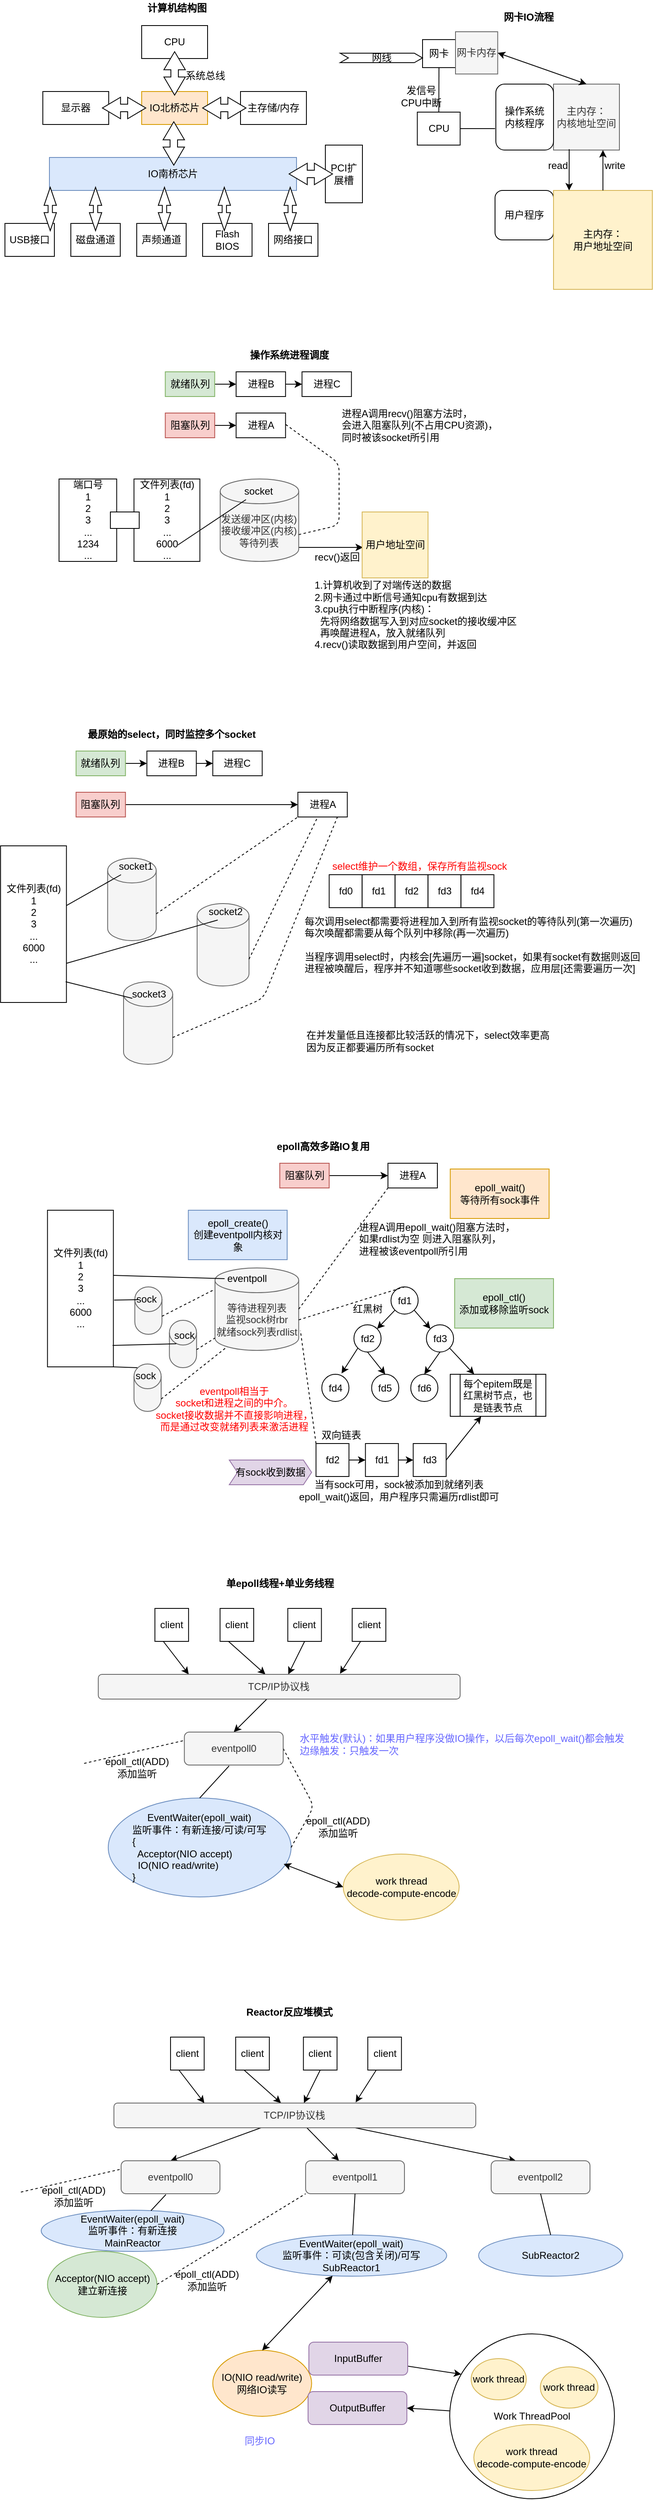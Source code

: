 <mxfile version="13.10.0" type="github">
  <diagram id="yQU9XVNkyh9_PEf1FD41" name="Page-1">
    <mxGraphModel dx="1422" dy="794" grid="1" gridSize="10" guides="1" tooltips="1" connect="1" arrows="1" fold="1" page="1" pageScale="1" pageWidth="827" pageHeight="1169" math="0" shadow="0">
      <root>
        <mxCell id="0" />
        <mxCell id="1" parent="0" />
        <mxCell id="0O0ggUQHUPl4NejqoUbk-1" value="IO北桥芯片" style="rounded=0;whiteSpace=wrap;html=1;fillColor=#ffe6cc;strokeColor=#d79b00;" parent="1" vertex="1">
          <mxGeometry x="191" y="120" width="80" height="40" as="geometry" />
        </mxCell>
        <mxCell id="0O0ggUQHUPl4NejqoUbk-2" value="CPU" style="rounded=0;whiteSpace=wrap;html=1;" parent="1" vertex="1">
          <mxGeometry x="191" y="40" width="80" height="40" as="geometry" />
        </mxCell>
        <mxCell id="0O0ggUQHUPl4NejqoUbk-3" value="显示器" style="rounded=0;whiteSpace=wrap;html=1;" parent="1" vertex="1">
          <mxGeometry x="71" y="120" width="80" height="40" as="geometry" />
        </mxCell>
        <mxCell id="0O0ggUQHUPl4NejqoUbk-4" value="主存储/内存" style="rounded=0;whiteSpace=wrap;html=1;" parent="1" vertex="1">
          <mxGeometry x="311" y="120" width="80" height="40" as="geometry" />
        </mxCell>
        <mxCell id="0O0ggUQHUPl4NejqoUbk-5" value="IO南桥芯片" style="rounded=0;whiteSpace=wrap;html=1;fillColor=#dae8fc;strokeColor=#6c8ebf;" parent="1" vertex="1">
          <mxGeometry x="79" y="200" width="300" height="40" as="geometry" />
        </mxCell>
        <mxCell id="0O0ggUQHUPl4NejqoUbk-6" value="USB接口" style="rounded=0;whiteSpace=wrap;html=1;" parent="1" vertex="1">
          <mxGeometry x="25" y="280" width="60" height="40" as="geometry" />
        </mxCell>
        <mxCell id="0O0ggUQHUPl4NejqoUbk-7" value="磁盘通道" style="rounded=0;whiteSpace=wrap;html=1;" parent="1" vertex="1">
          <mxGeometry x="105" y="280" width="60" height="40" as="geometry" />
        </mxCell>
        <mxCell id="0O0ggUQHUPl4NejqoUbk-8" value="声频通道" style="rounded=0;whiteSpace=wrap;html=1;" parent="1" vertex="1">
          <mxGeometry x="185" y="280" width="60" height="40" as="geometry" />
        </mxCell>
        <mxCell id="0O0ggUQHUPl4NejqoUbk-9" value="Flash BIOS" style="rounded=0;whiteSpace=wrap;html=1;" parent="1" vertex="1">
          <mxGeometry x="265" y="280" width="60" height="40" as="geometry" />
        </mxCell>
        <mxCell id="0O0ggUQHUPl4NejqoUbk-10" value="网络接口" style="rounded=0;whiteSpace=wrap;html=1;" parent="1" vertex="1">
          <mxGeometry x="345" y="280" width="60" height="40" as="geometry" />
        </mxCell>
        <mxCell id="0O0ggUQHUPl4NejqoUbk-11" value="PCI扩展槽" style="rounded=0;whiteSpace=wrap;html=1;" parent="1" vertex="1">
          <mxGeometry x="414" y="185" width="45" height="70" as="geometry" />
        </mxCell>
        <mxCell id="0O0ggUQHUPl4NejqoUbk-16" value="" style="html=1;shadow=0;dashed=0;align=center;verticalAlign=middle;shape=mxgraph.arrows2.twoWayArrow;dy=0.65;dx=22;rotation=90;" parent="1" vertex="1">
          <mxGeometry x="204.67" y="85" width="52.66" height="26.02" as="geometry" />
        </mxCell>
        <mxCell id="0O0ggUQHUPl4NejqoUbk-17" value="系统总线" style="text;html=1;strokeColor=none;fillColor=none;align=center;verticalAlign=middle;whiteSpace=wrap;rounded=0;" parent="1" vertex="1">
          <mxGeometry x="241" y="91.02" width="55" height="20" as="geometry" />
        </mxCell>
        <mxCell id="0O0ggUQHUPl4NejqoUbk-19" value="" style="html=1;shadow=0;dashed=0;align=center;verticalAlign=middle;shape=mxgraph.arrows2.twoWayArrow;dy=0.65;dx=22;rotation=90;" parent="1" vertex="1">
          <mxGeometry x="53.67" y="255" width="52.66" height="15" as="geometry" />
        </mxCell>
        <mxCell id="0O0ggUQHUPl4NejqoUbk-20" value="" style="html=1;shadow=0;dashed=0;align=center;verticalAlign=middle;shape=mxgraph.arrows2.twoWayArrow;dy=0.65;dx=22;rotation=90;" parent="1" vertex="1">
          <mxGeometry x="108.67" y="255" width="52.66" height="15" as="geometry" />
        </mxCell>
        <mxCell id="0O0ggUQHUPl4NejqoUbk-21" value="" style="html=1;shadow=0;dashed=0;align=center;verticalAlign=middle;shape=mxgraph.arrows2.twoWayArrow;dy=0.65;dx=22;rotation=90;" parent="1" vertex="1">
          <mxGeometry x="192.34" y="255" width="52.66" height="15" as="geometry" />
        </mxCell>
        <mxCell id="0O0ggUQHUPl4NejqoUbk-22" value="" style="html=1;shadow=0;dashed=0;align=center;verticalAlign=middle;shape=mxgraph.arrows2.twoWayArrow;dy=0.65;dx=22;rotation=90;" parent="1" vertex="1">
          <mxGeometry x="265" y="255" width="52.66" height="15" as="geometry" />
        </mxCell>
        <mxCell id="0O0ggUQHUPl4NejqoUbk-23" value="" style="html=1;shadow=0;dashed=0;align=center;verticalAlign=middle;shape=mxgraph.arrows2.twoWayArrow;dy=0.65;dx=22;rotation=90;" parent="1" vertex="1">
          <mxGeometry x="345" y="255" width="52.66" height="15" as="geometry" />
        </mxCell>
        <mxCell id="0O0ggUQHUPl4NejqoUbk-24" value="" style="html=1;shadow=0;dashed=0;align=center;verticalAlign=middle;shape=mxgraph.arrows2.twoWayArrow;dy=0.65;dx=22;rotation=90;" parent="1" vertex="1">
          <mxGeometry x="203.67" y="170" width="52.66" height="26.02" as="geometry" />
        </mxCell>
        <mxCell id="0O0ggUQHUPl4NejqoUbk-25" value="" style="html=1;shadow=0;dashed=0;align=center;verticalAlign=middle;shape=mxgraph.arrows2.twoWayArrow;dy=0.65;dx=22;rotation=0;" parent="1" vertex="1">
          <mxGeometry x="143.34" y="126.98" width="52.66" height="26.02" as="geometry" />
        </mxCell>
        <mxCell id="0O0ggUQHUPl4NejqoUbk-26" value="" style="html=1;shadow=0;dashed=0;align=center;verticalAlign=middle;shape=mxgraph.arrows2.twoWayArrow;dy=0.65;dx=22;rotation=0;" parent="1" vertex="1">
          <mxGeometry x="265" y="126.98" width="52.66" height="26.02" as="geometry" />
        </mxCell>
        <mxCell id="0O0ggUQHUPl4NejqoUbk-27" value="" style="html=1;shadow=0;dashed=0;align=center;verticalAlign=middle;shape=mxgraph.arrows2.twoWayArrow;dy=0.65;dx=22;rotation=0;" parent="1" vertex="1">
          <mxGeometry x="370" y="206.99" width="52.66" height="26.02" as="geometry" />
        </mxCell>
        <mxCell id="0O0ggUQHUPl4NejqoUbk-28" value="计算机结构图" style="text;html=1;strokeColor=none;fillColor=none;align=center;verticalAlign=middle;whiteSpace=wrap;rounded=0;fontStyle=1" parent="1" vertex="1">
          <mxGeometry x="177.33" y="9" width="113.67" height="20" as="geometry" />
        </mxCell>
        <mxCell id="0O0ggUQHUPl4NejqoUbk-29" value="网卡IO流程" style="text;html=1;strokeColor=none;fillColor=none;align=center;verticalAlign=middle;whiteSpace=wrap;rounded=0;fontStyle=1" parent="1" vertex="1">
          <mxGeometry x="606" y="20" width="110" height="20" as="geometry" />
        </mxCell>
        <mxCell id="0O0ggUQHUPl4NejqoUbk-31" value="网卡" style="rounded=0;whiteSpace=wrap;html=1;" parent="1" vertex="1">
          <mxGeometry x="532" y="57.04" width="40" height="33.98" as="geometry" />
        </mxCell>
        <mxCell id="0O0ggUQHUPl4NejqoUbk-32" value="网线" style="html=1;shadow=0;dashed=0;align=center;verticalAlign=middle;shape=mxgraph.arrows2.arrow;dy=0;dx=10;notch=10;" parent="1" vertex="1">
          <mxGeometry x="432" y="73.52" width="100" height="11.48" as="geometry" />
        </mxCell>
        <mxCell id="0O0ggUQHUPl4NejqoUbk-34" value="主内存：&lt;br&gt;内核地址空间" style="whiteSpace=wrap;html=1;aspect=fixed;fillColor=#f5f5f5;strokeColor=#666666;fontColor=#333333;" parent="1" vertex="1">
          <mxGeometry x="691" y="111.02" width="80" height="80" as="geometry" />
        </mxCell>
        <mxCell id="0O0ggUQHUPl4NejqoUbk-37" value="操作系统&lt;br&gt;内核程序" style="rounded=1;whiteSpace=wrap;html=1;" parent="1" vertex="1">
          <mxGeometry x="621" y="111.02" width="70" height="80" as="geometry" />
        </mxCell>
        <mxCell id="YSoHbs1g0Of7jDAoTYoA-2" value="用户程序" style="rounded=1;whiteSpace=wrap;html=1;" parent="1" vertex="1">
          <mxGeometry x="620" y="240" width="71" height="60" as="geometry" />
        </mxCell>
        <mxCell id="YSoHbs1g0Of7jDAoTYoA-3" value="主内存：&lt;br&gt;用户地址空间" style="whiteSpace=wrap;html=1;aspect=fixed;fillColor=#fff2cc;strokeColor=#d6b656;" parent="1" vertex="1">
          <mxGeometry x="691" y="240" width="120" height="120" as="geometry" />
        </mxCell>
        <mxCell id="YSoHbs1g0Of7jDAoTYoA-6" value="" style="endArrow=classic;html=1;entryX=0.158;entryY=0;entryDx=0;entryDy=0;entryPerimeter=0;" parent="1" target="YSoHbs1g0Of7jDAoTYoA-3" edge="1">
          <mxGeometry width="50" height="50" relative="1" as="geometry">
            <mxPoint x="710" y="190" as="sourcePoint" />
            <mxPoint x="440" y="370" as="targetPoint" />
          </mxGeometry>
        </mxCell>
        <mxCell id="YSoHbs1g0Of7jDAoTYoA-7" value="read" style="text;html=1;align=center;verticalAlign=middle;resizable=0;points=[];autosize=1;" parent="1" vertex="1">
          <mxGeometry x="676" y="200" width="40" height="20" as="geometry" />
        </mxCell>
        <mxCell id="YSoHbs1g0Of7jDAoTYoA-8" value="" style="endArrow=classic;html=1;entryX=0.75;entryY=1;entryDx=0;entryDy=0;" parent="1" source="YSoHbs1g0Of7jDAoTYoA-3" target="0O0ggUQHUPl4NejqoUbk-34" edge="1">
          <mxGeometry width="50" height="50" relative="1" as="geometry">
            <mxPoint x="390" y="420" as="sourcePoint" />
            <mxPoint x="440" y="370" as="targetPoint" />
          </mxGeometry>
        </mxCell>
        <mxCell id="YSoHbs1g0Of7jDAoTYoA-9" value="write" style="text;html=1;align=center;verticalAlign=middle;resizable=0;points=[];autosize=1;" parent="1" vertex="1">
          <mxGeometry x="745" y="200" width="40" height="20" as="geometry" />
        </mxCell>
        <mxCell id="YSoHbs1g0Of7jDAoTYoA-10" value="CPU" style="rounded=0;whiteSpace=wrap;html=1;" parent="1" vertex="1">
          <mxGeometry x="525.66" y="145" width="52" height="40" as="geometry" />
        </mxCell>
        <mxCell id="YSoHbs1g0Of7jDAoTYoA-11" value="" style="endArrow=none;html=1;" parent="1" source="YSoHbs1g0Of7jDAoTYoA-10" target="0O0ggUQHUPl4NejqoUbk-31" edge="1">
          <mxGeometry width="50" height="50" relative="1" as="geometry">
            <mxPoint x="530" y="196.02" as="sourcePoint" />
            <mxPoint x="585" y="146" as="targetPoint" />
          </mxGeometry>
        </mxCell>
        <mxCell id="YSoHbs1g0Of7jDAoTYoA-14" value="发信号&lt;br&gt;CPU中断" style="text;html=1;align=center;verticalAlign=middle;resizable=0;points=[];autosize=1;" parent="1" vertex="1">
          <mxGeometry x="500" y="111.02" width="60" height="30" as="geometry" />
        </mxCell>
        <mxCell id="YSoHbs1g0Of7jDAoTYoA-16" value="" style="endArrow=none;html=1;exitX=1;exitY=0.5;exitDx=0;exitDy=0;" parent="1" source="YSoHbs1g0Of7jDAoTYoA-10" edge="1">
          <mxGeometry width="50" height="50" relative="1" as="geometry">
            <mxPoint x="613" y="201" as="sourcePoint" />
            <mxPoint x="620" y="165" as="targetPoint" />
          </mxGeometry>
        </mxCell>
        <mxCell id="YSoHbs1g0Of7jDAoTYoA-17" value="操作系统进程调度" style="text;html=1;align=center;verticalAlign=middle;resizable=0;points=[];autosize=1;fontStyle=1" parent="1" vertex="1">
          <mxGeometry x="314.67" y="430" width="110" height="20" as="geometry" />
        </mxCell>
        <mxCell id="YSoHbs1g0Of7jDAoTYoA-25" value="" style="edgeStyle=orthogonalEdgeStyle;rounded=0;orthogonalLoop=1;jettySize=auto;html=1;entryX=0;entryY=0.5;entryDx=0;entryDy=0;" parent="1" source="YSoHbs1g0Of7jDAoTYoA-18" edge="1">
          <mxGeometry relative="1" as="geometry">
            <mxPoint x="305.67" y="475" as="targetPoint" />
          </mxGeometry>
        </mxCell>
        <mxCell id="YSoHbs1g0Of7jDAoTYoA-18" value="就绪队列" style="whiteSpace=wrap;html=1;fillColor=#d5e8d4;strokeColor=#82b366;" parent="1" vertex="1">
          <mxGeometry x="219.67" y="460" width="60" height="30" as="geometry" />
        </mxCell>
        <mxCell id="YSoHbs1g0Of7jDAoTYoA-30" value="" style="edgeStyle=orthogonalEdgeStyle;rounded=0;orthogonalLoop=1;jettySize=auto;html=1;" parent="1" source="YSoHbs1g0Of7jDAoTYoA-21" target="YSoHbs1g0Of7jDAoTYoA-22" edge="1">
          <mxGeometry relative="1" as="geometry" />
        </mxCell>
        <mxCell id="YSoHbs1g0Of7jDAoTYoA-21" value="进程B" style="whiteSpace=wrap;html=1;" parent="1" vertex="1">
          <mxGeometry x="305.67" y="460" width="60" height="30" as="geometry" />
        </mxCell>
        <mxCell id="YSoHbs1g0Of7jDAoTYoA-22" value="进程C" style="whiteSpace=wrap;html=1;" parent="1" vertex="1">
          <mxGeometry x="385.67" y="460" width="60" height="30" as="geometry" />
        </mxCell>
        <mxCell id="YSoHbs1g0Of7jDAoTYoA-31" value="" style="edgeStyle=orthogonalEdgeStyle;rounded=0;orthogonalLoop=1;jettySize=auto;html=1;entryX=0;entryY=0.5;entryDx=0;entryDy=0;" parent="1" source="YSoHbs1g0Of7jDAoTYoA-32" target="YSoHbs1g0Of7jDAoTYoA-33" edge="1">
          <mxGeometry relative="1" as="geometry" />
        </mxCell>
        <mxCell id="YSoHbs1g0Of7jDAoTYoA-32" value="阻塞队列" style="whiteSpace=wrap;html=1;fillColor=#f8cecc;strokeColor=#b85450;" parent="1" vertex="1">
          <mxGeometry x="219.67" y="510" width="60" height="30" as="geometry" />
        </mxCell>
        <mxCell id="YSoHbs1g0Of7jDAoTYoA-33" value="进程A" style="whiteSpace=wrap;html=1;" parent="1" vertex="1">
          <mxGeometry x="305.67" y="510" width="60" height="30" as="geometry" />
        </mxCell>
        <mxCell id="YSoHbs1g0Of7jDAoTYoA-34" value="文件列表(fd)&lt;br&gt;1&lt;br&gt;2&lt;br&gt;3&lt;br&gt;...&lt;br&gt;6000&lt;br&gt;..." style="whiteSpace=wrap;html=1;" parent="1" vertex="1">
          <mxGeometry x="181.67" y="590" width="80" height="100" as="geometry" />
        </mxCell>
        <mxCell id="YSoHbs1g0Of7jDAoTYoA-43" value="" style="edgeStyle=orthogonalEdgeStyle;rounded=0;orthogonalLoop=1;jettySize=auto;html=1;" parent="1" edge="1">
          <mxGeometry relative="1" as="geometry">
            <mxPoint x="381.67" y="673" as="sourcePoint" />
            <mxPoint x="459.67" y="673" as="targetPoint" />
          </mxGeometry>
        </mxCell>
        <mxCell id="YSoHbs1g0Of7jDAoTYoA-35" value="发送缓冲区(内核)&lt;br&gt;接收缓冲区(内核)&lt;br&gt;等待列表" style="shape=cylinder3;whiteSpace=wrap;html=1;boundedLbl=1;backgroundOutline=1;size=15;align=center;fillColor=#f5f5f5;strokeColor=#666666;fontColor=#333333;" parent="1" vertex="1">
          <mxGeometry x="286.34" y="590" width="95.33" height="100" as="geometry" />
        </mxCell>
        <mxCell id="YSoHbs1g0Of7jDAoTYoA-36" value="" style="endArrow=none;dashed=1;html=1;entryX=1;entryY=0.75;entryDx=0;entryDy=0;exitX=1;exitY=0;exitDx=0;exitDy=67.5;exitPerimeter=0;" parent="1" source="YSoHbs1g0Of7jDAoTYoA-35" edge="1">
          <mxGeometry width="50" height="50" relative="1" as="geometry">
            <mxPoint x="420.67" y="646" as="sourcePoint" />
            <mxPoint x="365.67" y="523.75" as="targetPoint" />
            <Array as="points">
              <mxPoint x="430.67" y="646" />
              <mxPoint x="430.67" y="571" />
            </Array>
          </mxGeometry>
        </mxCell>
        <mxCell id="YSoHbs1g0Of7jDAoTYoA-37" value="socket" style="text;html=1;strokeColor=none;fillColor=none;align=center;verticalAlign=middle;whiteSpace=wrap;rounded=0;" parent="1" vertex="1">
          <mxGeometry x="312.67" y="595" width="40" height="20" as="geometry" />
        </mxCell>
        <mxCell id="YSoHbs1g0Of7jDAoTYoA-38" value="" style="endArrow=none;html=1;exitX=0.667;exitY=0.8;exitDx=0;exitDy=0;exitPerimeter=0;" parent="1" source="YSoHbs1g0Of7jDAoTYoA-34" target="YSoHbs1g0Of7jDAoTYoA-37" edge="1">
          <mxGeometry width="50" height="50" relative="1" as="geometry">
            <mxPoint x="471.67" y="490" as="sourcePoint" />
            <mxPoint x="521.67" y="440" as="targetPoint" />
          </mxGeometry>
        </mxCell>
        <mxCell id="YSoHbs1g0Of7jDAoTYoA-39" value="进程A调用recv()阻塞方法时，&lt;br&gt;会进入阻塞队列(不占用CPU资源)，&lt;br&gt;同时被该socket所引用" style="text;html=1;align=left;verticalAlign=middle;resizable=0;points=[];autosize=1;" parent="1" vertex="1">
          <mxGeometry x="431.67" y="500" width="200" height="50" as="geometry" />
        </mxCell>
        <mxCell id="YSoHbs1g0Of7jDAoTYoA-40" value="1.计算机收到了对端传送的数据&lt;br&gt;2.网卡通过中断信号通知cpu有数据到达&lt;br&gt;3.cpu执行中断程序(内核)：&lt;br&gt;&amp;nbsp; 先将网络数据写入到对应socket的接收缓冲区&lt;br&gt;&amp;nbsp; 再唤醒进程A，放入就绪队列&lt;br&gt;4.recv()读取数据到用户空间，并返回" style="text;html=1;align=left;verticalAlign=middle;resizable=0;points=[];autosize=1;" parent="1" vertex="1">
          <mxGeometry x="399.33" y="710" width="260" height="90" as="geometry" />
        </mxCell>
        <mxCell id="YSoHbs1g0Of7jDAoTYoA-41" value="用户地址空间" style="whiteSpace=wrap;html=1;aspect=fixed;fillColor=#fff2cc;strokeColor=#d6b656;" parent="1" vertex="1">
          <mxGeometry x="458.67" y="630" width="80" height="80" as="geometry" />
        </mxCell>
        <mxCell id="YSoHbs1g0Of7jDAoTYoA-44" value="recv()返回" style="text;html=1;align=center;verticalAlign=middle;resizable=0;points=[];autosize=1;" parent="1" vertex="1">
          <mxGeometry x="392.67" y="675" width="70" height="20" as="geometry" />
        </mxCell>
        <mxCell id="YSoHbs1g0Of7jDAoTYoA-46" value="网卡内存" style="whiteSpace=wrap;html=1;aspect=fixed;fillColor=#f5f5f5;strokeColor=#666666;fontColor=#333333;" parent="1" vertex="1">
          <mxGeometry x="572" y="47.5" width="51.25" height="51.25" as="geometry" />
        </mxCell>
        <mxCell id="YSoHbs1g0Of7jDAoTYoA-48" value="" style="endArrow=classic;startArrow=classic;html=1;entryX=1;entryY=0.5;entryDx=0;entryDy=0;exitX=0.5;exitY=0;exitDx=0;exitDy=0;" parent="1" source="0O0ggUQHUPl4NejqoUbk-34" target="YSoHbs1g0Of7jDAoTYoA-46" edge="1">
          <mxGeometry width="50" height="50" relative="1" as="geometry">
            <mxPoint x="390" y="400" as="sourcePoint" />
            <mxPoint x="440" y="350" as="targetPoint" />
          </mxGeometry>
        </mxCell>
        <mxCell id="YSoHbs1g0Of7jDAoTYoA-49" value="端口号&lt;br&gt;1&lt;br&gt;2&lt;br&gt;3&lt;br&gt;...&lt;br&gt;1234&lt;br&gt;..." style="whiteSpace=wrap;html=1;" parent="1" vertex="1">
          <mxGeometry x="90.67" y="590" width="70" height="100" as="geometry" />
        </mxCell>
        <mxCell id="YSoHbs1g0Of7jDAoTYoA-51" value="" style="rounded=0;whiteSpace=wrap;html=1;align=left;" parent="1" vertex="1">
          <mxGeometry x="153" y="630" width="35" height="20" as="geometry" />
        </mxCell>
        <mxCell id="IQ0oZYOpI-zYL626lHms-1" value="" style="edgeStyle=orthogonalEdgeStyle;rounded=0;orthogonalLoop=1;jettySize=auto;html=1;entryX=0;entryY=0.5;entryDx=0;entryDy=0;" parent="1" source="IQ0oZYOpI-zYL626lHms-2" edge="1">
          <mxGeometry relative="1" as="geometry">
            <mxPoint x="197.33" y="935" as="targetPoint" />
          </mxGeometry>
        </mxCell>
        <mxCell id="IQ0oZYOpI-zYL626lHms-2" value="就绪队列" style="whiteSpace=wrap;html=1;fillColor=#d5e8d4;strokeColor=#82b366;" parent="1" vertex="1">
          <mxGeometry x="111.33" y="920" width="60" height="30" as="geometry" />
        </mxCell>
        <mxCell id="IQ0oZYOpI-zYL626lHms-3" value="" style="edgeStyle=orthogonalEdgeStyle;rounded=0;orthogonalLoop=1;jettySize=auto;html=1;" parent="1" source="IQ0oZYOpI-zYL626lHms-4" target="IQ0oZYOpI-zYL626lHms-5" edge="1">
          <mxGeometry relative="1" as="geometry" />
        </mxCell>
        <mxCell id="IQ0oZYOpI-zYL626lHms-4" value="进程B" style="whiteSpace=wrap;html=1;" parent="1" vertex="1">
          <mxGeometry x="197.33" y="920" width="60" height="30" as="geometry" />
        </mxCell>
        <mxCell id="IQ0oZYOpI-zYL626lHms-5" value="进程C" style="whiteSpace=wrap;html=1;" parent="1" vertex="1">
          <mxGeometry x="277.33" y="920" width="60" height="30" as="geometry" />
        </mxCell>
        <mxCell id="IQ0oZYOpI-zYL626lHms-6" value="" style="edgeStyle=orthogonalEdgeStyle;rounded=0;orthogonalLoop=1;jettySize=auto;html=1;entryX=0;entryY=0.5;entryDx=0;entryDy=0;" parent="1" source="IQ0oZYOpI-zYL626lHms-7" target="IQ0oZYOpI-zYL626lHms-8" edge="1">
          <mxGeometry relative="1" as="geometry" />
        </mxCell>
        <mxCell id="IQ0oZYOpI-zYL626lHms-7" value="阻塞队列" style="whiteSpace=wrap;html=1;fillColor=#f8cecc;strokeColor=#b85450;" parent="1" vertex="1">
          <mxGeometry x="111.33" y="970" width="60" height="30" as="geometry" />
        </mxCell>
        <mxCell id="IQ0oZYOpI-zYL626lHms-8" value="进程A" style="whiteSpace=wrap;html=1;" parent="1" vertex="1">
          <mxGeometry x="380.66" y="970" width="60" height="30" as="geometry" />
        </mxCell>
        <mxCell id="IQ0oZYOpI-zYL626lHms-9" value="文件列表(fd)&lt;br&gt;1&lt;br&gt;2&lt;br&gt;3&lt;br&gt;...&lt;br&gt;6000&lt;br&gt;..." style="whiteSpace=wrap;html=1;" parent="1" vertex="1">
          <mxGeometry x="19.66" y="1035" width="80" height="190" as="geometry" />
        </mxCell>
        <mxCell id="IQ0oZYOpI-zYL626lHms-10" value="" style="shape=cylinder3;whiteSpace=wrap;html=1;boundedLbl=1;backgroundOutline=1;size=15;align=center;fillColor=#f5f5f5;strokeColor=#666666;fontColor=#333333;" parent="1" vertex="1">
          <mxGeometry x="149.67" y="1050" width="58.99" height="100" as="geometry" />
        </mxCell>
        <mxCell id="IQ0oZYOpI-zYL626lHms-11" value="socket1" style="text;html=1;strokeColor=none;fillColor=none;align=center;verticalAlign=middle;whiteSpace=wrap;rounded=0;" parent="1" vertex="1">
          <mxGeometry x="163.66" y="1050" width="40" height="20" as="geometry" />
        </mxCell>
        <mxCell id="IQ0oZYOpI-zYL626lHms-12" value="" style="endArrow=none;html=1;" parent="1" source="IQ0oZYOpI-zYL626lHms-9" target="IQ0oZYOpI-zYL626lHms-11" edge="1">
          <mxGeometry width="50" height="50" relative="1" as="geometry">
            <mxPoint x="422.33" y="930" as="sourcePoint" />
            <mxPoint x="472.33" y="880" as="targetPoint" />
          </mxGeometry>
        </mxCell>
        <mxCell id="IQ0oZYOpI-zYL626lHms-14" value="最原始的select，同时监控多个socket" style="text;html=1;align=center;verticalAlign=middle;resizable=0;points=[];autosize=1;fontStyle=1" parent="1" vertex="1">
          <mxGeometry x="117.33" y="890" width="220" height="20" as="geometry" />
        </mxCell>
        <mxCell id="IQ0oZYOpI-zYL626lHms-15" value="" style="shape=cylinder3;whiteSpace=wrap;html=1;boundedLbl=1;backgroundOutline=1;size=15;align=center;fillColor=#f5f5f5;strokeColor=#666666;fontColor=#333333;" parent="1" vertex="1">
          <mxGeometry x="258.33" y="1105" width="62.99" height="100" as="geometry" />
        </mxCell>
        <mxCell id="IQ0oZYOpI-zYL626lHms-16" value="" style="shape=cylinder3;whiteSpace=wrap;html=1;boundedLbl=1;backgroundOutline=1;size=15;align=center;fillColor=#f5f5f5;strokeColor=#666666;fontColor=#333333;" parent="1" vertex="1">
          <mxGeometry x="168.99" y="1200" width="59.67" height="100" as="geometry" />
        </mxCell>
        <mxCell id="IQ0oZYOpI-zYL626lHms-17" value="socket2" style="text;html=1;strokeColor=none;fillColor=none;align=center;verticalAlign=middle;whiteSpace=wrap;rounded=0;" parent="1" vertex="1">
          <mxGeometry x="273.32" y="1105" width="40" height="20" as="geometry" />
        </mxCell>
        <mxCell id="IQ0oZYOpI-zYL626lHms-18" value="socket3" style="text;html=1;strokeColor=none;fillColor=none;align=center;verticalAlign=middle;whiteSpace=wrap;rounded=0;" parent="1" vertex="1">
          <mxGeometry x="179.66" y="1205" width="40" height="20" as="geometry" />
        </mxCell>
        <mxCell id="IQ0oZYOpI-zYL626lHms-32" value="" style="endArrow=none;html=1;entryX=0.25;entryY=1;entryDx=0;entryDy=0;exitX=1;exitY=0.75;exitDx=0;exitDy=0;" parent="1" source="IQ0oZYOpI-zYL626lHms-9" target="IQ0oZYOpI-zYL626lHms-17" edge="1">
          <mxGeometry width="50" height="50" relative="1" as="geometry">
            <mxPoint x="93.99" y="1195" as="sourcePoint" />
            <mxPoint x="193.99" y="1035" as="targetPoint" />
          </mxGeometry>
        </mxCell>
        <mxCell id="IQ0oZYOpI-zYL626lHms-33" value="" style="endArrow=none;html=1;exitX=0.988;exitY=0.868;exitDx=0;exitDy=0;exitPerimeter=0;entryX=0;entryY=0.75;entryDx=0;entryDy=0;" parent="1" source="IQ0oZYOpI-zYL626lHms-9" target="IQ0oZYOpI-zYL626lHms-18" edge="1">
          <mxGeometry width="50" height="50" relative="1" as="geometry">
            <mxPoint x="248.66" y="1060" as="sourcePoint" />
            <mxPoint x="298.66" y="1010" as="targetPoint" />
          </mxGeometry>
        </mxCell>
        <mxCell id="IQ0oZYOpI-zYL626lHms-35" value="" style="endArrow=none;dashed=1;html=1;entryX=0;entryY=1;entryDx=0;entryDy=0;exitX=1;exitY=0;exitDx=0;exitDy=67.5;exitPerimeter=0;" parent="1" source="IQ0oZYOpI-zYL626lHms-10" target="IQ0oZYOpI-zYL626lHms-8" edge="1">
          <mxGeometry width="50" height="50" relative="1" as="geometry">
            <mxPoint x="248.66" y="1060" as="sourcePoint" />
            <mxPoint x="298.66" y="1010" as="targetPoint" />
          </mxGeometry>
        </mxCell>
        <mxCell id="IQ0oZYOpI-zYL626lHms-36" value="" style="endArrow=none;dashed=1;html=1;entryX=0.4;entryY=1;entryDx=0;entryDy=0;exitX=1;exitY=0;exitDx=0;exitDy=67.5;exitPerimeter=0;entryPerimeter=0;" parent="1" source="IQ0oZYOpI-zYL626lHms-15" target="IQ0oZYOpI-zYL626lHms-8" edge="1">
          <mxGeometry width="50" height="50" relative="1" as="geometry">
            <mxPoint x="248.66" y="1060" as="sourcePoint" />
            <mxPoint x="298.66" y="1010" as="targetPoint" />
            <Array as="points" />
          </mxGeometry>
        </mxCell>
        <mxCell id="IQ0oZYOpI-zYL626lHms-37" value="" style="endArrow=none;dashed=1;html=1;exitX=1;exitY=0;exitDx=0;exitDy=67.5;exitPerimeter=0;" parent="1" source="IQ0oZYOpI-zYL626lHms-16" edge="1">
          <mxGeometry width="50" height="50" relative="1" as="geometry">
            <mxPoint x="248.66" y="1060" as="sourcePoint" />
            <mxPoint x="428.66" y="1000" as="targetPoint" />
            <Array as="points">
              <mxPoint x="338.66" y="1220" />
            </Array>
          </mxGeometry>
        </mxCell>
        <mxCell id="jj7dlDyVsFg3a79DTdNf-30" value="fd0" style="rounded=0;whiteSpace=wrap;html=1;" parent="1" vertex="1">
          <mxGeometry x="418.66" y="1070" width="40" height="40" as="geometry" />
        </mxCell>
        <mxCell id="jj7dlDyVsFg3a79DTdNf-31" value="fd1" style="rounded=0;whiteSpace=wrap;html=1;" parent="1" vertex="1">
          <mxGeometry x="458.66" y="1070" width="40" height="40" as="geometry" />
        </mxCell>
        <mxCell id="jj7dlDyVsFg3a79DTdNf-32" value="fd2" style="rounded=0;whiteSpace=wrap;html=1;" parent="1" vertex="1">
          <mxGeometry x="498.66" y="1070" width="40" height="40" as="geometry" />
        </mxCell>
        <mxCell id="jj7dlDyVsFg3a79DTdNf-34" value="fd3" style="rounded=0;whiteSpace=wrap;html=1;" parent="1" vertex="1">
          <mxGeometry x="538.66" y="1070" width="40" height="40" as="geometry" />
        </mxCell>
        <mxCell id="jj7dlDyVsFg3a79DTdNf-35" value="&lt;div style=&quot;text-align: left&quot;&gt;&lt;span&gt;每次调用select都需要将进程加入到所有监视socket的等待队列(第一次遍历)&lt;/span&gt;&lt;br&gt;&lt;/div&gt;&lt;div style=&quot;text-align: left&quot;&gt;&lt;span&gt;每次唤醒都需要从每个队列中移除(再一次遍历)&lt;br&gt;&lt;/span&gt;&lt;/div&gt;&lt;div style=&quot;text-align: left&quot;&gt;&lt;span&gt;&lt;br&gt;&lt;/span&gt;&lt;/div&gt;&lt;div style=&quot;text-align: left&quot;&gt;&lt;span&gt;当程序调用select时，内核会[先遍历一遍]socket，如果有socket有数据则返回&lt;br&gt;&lt;/span&gt;&lt;/div&gt;&lt;div style=&quot;text-align: left&quot;&gt;&lt;span&gt;进程被唤醒后，程序并不知道哪些socket收到数据，应用层[还需要遍历一次]&lt;br&gt;&lt;/span&gt;&lt;/div&gt;" style="text;html=1;align=center;verticalAlign=middle;resizable=0;points=[];autosize=1;" parent="1" vertex="1">
          <mxGeometry x="381.66" y="1115" width="420" height="80" as="geometry" />
        </mxCell>
        <mxCell id="jj7dlDyVsFg3a79DTdNf-37" value="fd4" style="rounded=0;whiteSpace=wrap;html=1;" parent="1" vertex="1">
          <mxGeometry x="578.66" y="1070" width="40" height="40" as="geometry" />
        </mxCell>
        <mxCell id="jj7dlDyVsFg3a79DTdNf-38" value="epoll高效多路IO复用" style="text;html=1;align=center;verticalAlign=middle;resizable=0;points=[];autosize=1;fontStyle=1" parent="1" vertex="1">
          <mxGeometry x="345.66" y="1390" width="130" height="20" as="geometry" />
        </mxCell>
        <mxCell id="HRSG6da-3cRrjabeF-wA-2" value="epoll_create()&lt;br&gt;创建eventpoll内核对象" style="rounded=0;whiteSpace=wrap;html=1;fillColor=#dae8fc;strokeColor=#6c8ebf;" parent="1" vertex="1">
          <mxGeometry x="247.66" y="1477" width="120" height="60" as="geometry" />
        </mxCell>
        <mxCell id="HRSG6da-3cRrjabeF-wA-3" value="epoll_ctl()&lt;br&gt;添加或移除监听sock" style="rounded=0;whiteSpace=wrap;html=1;fillColor=#d5e8d4;strokeColor=#82b366;" parent="1" vertex="1">
          <mxGeometry x="571" y="1560" width="120" height="60" as="geometry" />
        </mxCell>
        <mxCell id="HRSG6da-3cRrjabeF-wA-4" value="epoll_wait()&lt;br&gt;等待所有sock事件" style="rounded=0;whiteSpace=wrap;html=1;fillColor=#ffe6cc;strokeColor=#d79b00;" parent="1" vertex="1">
          <mxGeometry x="565.66" y="1427" width="120" height="60" as="geometry" />
        </mxCell>
        <mxCell id="HRSG6da-3cRrjabeF-wA-9" value="" style="edgeStyle=orthogonalEdgeStyle;rounded=0;orthogonalLoop=1;jettySize=auto;html=1;entryX=0;entryY=0.5;entryDx=0;entryDy=0;" parent="1" source="HRSG6da-3cRrjabeF-wA-6" target="HRSG6da-3cRrjabeF-wA-7" edge="1">
          <mxGeometry relative="1" as="geometry" />
        </mxCell>
        <mxCell id="HRSG6da-3cRrjabeF-wA-6" value="fd2" style="rounded=0;whiteSpace=wrap;html=1;" parent="1" vertex="1">
          <mxGeometry x="402.67" y="1760" width="40" height="40" as="geometry" />
        </mxCell>
        <mxCell id="HRSG6da-3cRrjabeF-wA-7" value="fd1" style="rounded=0;whiteSpace=wrap;html=1;" parent="1" vertex="1">
          <mxGeometry x="462.67" y="1760" width="40" height="40" as="geometry" />
        </mxCell>
        <mxCell id="HRSG6da-3cRrjabeF-wA-66" style="edgeStyle=none;rounded=0;orthogonalLoop=1;jettySize=auto;html=1;exitX=1;exitY=0.5;exitDx=0;exitDy=0;" parent="1" source="HRSG6da-3cRrjabeF-wA-8" target="HRSG6da-3cRrjabeF-wA-65" edge="1">
          <mxGeometry relative="1" as="geometry" />
        </mxCell>
        <mxCell id="HRSG6da-3cRrjabeF-wA-8" value="fd3" style="rounded=0;whiteSpace=wrap;html=1;" parent="1" vertex="1">
          <mxGeometry x="520.67" y="1760" width="40" height="40" as="geometry" />
        </mxCell>
        <mxCell id="HRSG6da-3cRrjabeF-wA-10" value="" style="endArrow=classic;html=1;exitX=1;exitY=0.5;exitDx=0;exitDy=0;entryX=0;entryY=0.5;entryDx=0;entryDy=0;" parent="1" source="HRSG6da-3cRrjabeF-wA-7" target="HRSG6da-3cRrjabeF-wA-8" edge="1">
          <mxGeometry width="50" height="50" relative="1" as="geometry">
            <mxPoint x="655" y="1640" as="sourcePoint" />
            <mxPoint x="705" y="1590" as="targetPoint" />
          </mxGeometry>
        </mxCell>
        <mxCell id="HRSG6da-3cRrjabeF-wA-11" value="&lt;span style=&quot;text-align: left&quot;&gt;select维护一个数组，保存所有监视sock&lt;/span&gt;" style="text;html=1;strokeColor=none;fillColor=none;align=center;verticalAlign=middle;whiteSpace=wrap;rounded=0;fontColor=#FF0000;" parent="1" vertex="1">
          <mxGeometry x="418.66" y="1050" width="219" height="20" as="geometry" />
        </mxCell>
        <mxCell id="HRSG6da-3cRrjabeF-wA-12" value="当有sock可用，sock被添加到就绪列表&lt;br&gt;epoll_wait()返回，用户程序只需遍历rdlist即可" style="text;html=1;align=center;verticalAlign=middle;resizable=0;points=[];autosize=1;" parent="1" vertex="1">
          <mxGeometry x="373.0" y="1802" width="260" height="30" as="geometry" />
        </mxCell>
        <mxCell id="HRSG6da-3cRrjabeF-wA-13" value="在并发量低且连接都比较活跃的情况下，select效率更高&lt;br&gt;因为反正都要遍历所有socket" style="text;html=1;align=left;verticalAlign=middle;resizable=0;points=[];autosize=1;" parent="1" vertex="1">
          <mxGeometry x="388.66" y="1257" width="310" height="30" as="geometry" />
        </mxCell>
        <mxCell id="HRSG6da-3cRrjabeF-wA-14" value="文件列表(fd)&lt;br&gt;1&lt;br&gt;2&lt;br&gt;3&lt;br&gt;...&lt;br&gt;6000&lt;br&gt;..." style="whiteSpace=wrap;html=1;" parent="1" vertex="1">
          <mxGeometry x="76.66" y="1477" width="80" height="190" as="geometry" />
        </mxCell>
        <mxCell id="HRSG6da-3cRrjabeF-wA-15" value="等待进程列表&lt;br&gt;监视sock树rbr&lt;br&gt;就绪sock列表rdlist" style="shape=cylinder3;whiteSpace=wrap;html=1;boundedLbl=1;backgroundOutline=1;size=15;align=center;fillColor=#f5f5f5;strokeColor=#666666;fontColor=#333333;" parent="1" vertex="1">
          <mxGeometry x="280.01" y="1547" width="101.65" height="100" as="geometry" />
        </mxCell>
        <mxCell id="HRSG6da-3cRrjabeF-wA-16" value="" style="endArrow=none;html=1;exitX=1;exitY=0.416;exitDx=0;exitDy=0;exitPerimeter=0;" parent="1" source="HRSG6da-3cRrjabeF-wA-14" edge="1">
          <mxGeometry width="50" height="50" relative="1" as="geometry">
            <mxPoint x="230" y="1584.419" as="sourcePoint" />
            <mxPoint x="291.66" y="1560" as="targetPoint" />
          </mxGeometry>
        </mxCell>
        <mxCell id="HRSG6da-3cRrjabeF-wA-17" value="eventpoll" style="text;html=1;strokeColor=none;fillColor=none;align=center;verticalAlign=middle;whiteSpace=wrap;rounded=0;" parent="1" vertex="1">
          <mxGeometry x="299" y="1550" width="40" height="20" as="geometry" />
        </mxCell>
        <mxCell id="HRSG6da-3cRrjabeF-wA-18" value="进程A调用epoll_wait()阻塞方法时，&lt;br&gt;如果rdlist为空 则进入阻塞队列，&lt;br&gt;进程被该eventpoll所引用" style="text;html=1;align=left;verticalAlign=middle;resizable=0;points=[];autosize=1;" parent="1" vertex="1">
          <mxGeometry x="453" y="1487" width="200" height="50" as="geometry" />
        </mxCell>
        <mxCell id="HRSG6da-3cRrjabeF-wA-19" value="" style="edgeStyle=orthogonalEdgeStyle;rounded=0;orthogonalLoop=1;jettySize=auto;html=1;entryX=0;entryY=0.5;entryDx=0;entryDy=0;" parent="1" source="HRSG6da-3cRrjabeF-wA-20" target="HRSG6da-3cRrjabeF-wA-21" edge="1">
          <mxGeometry relative="1" as="geometry" />
        </mxCell>
        <mxCell id="HRSG6da-3cRrjabeF-wA-20" value="阻塞队列" style="whiteSpace=wrap;html=1;fillColor=#f8cecc;strokeColor=#b85450;" parent="1" vertex="1">
          <mxGeometry x="358.66" y="1420" width="60" height="30" as="geometry" />
        </mxCell>
        <mxCell id="HRSG6da-3cRrjabeF-wA-21" value="进程A" style="whiteSpace=wrap;html=1;" parent="1" vertex="1">
          <mxGeometry x="490" y="1420" width="60" height="30" as="geometry" />
        </mxCell>
        <mxCell id="HRSG6da-3cRrjabeF-wA-23" value="" style="endArrow=none;dashed=1;html=1;exitX=1;exitY=0.5;exitDx=0;exitDy=0;exitPerimeter=0;entryX=0;entryY=1;entryDx=0;entryDy=0;" parent="1" source="HRSG6da-3cRrjabeF-wA-15" target="HRSG6da-3cRrjabeF-wA-21" edge="1">
          <mxGeometry width="50" height="50" relative="1" as="geometry">
            <mxPoint x="498" y="1590" as="sourcePoint" />
            <mxPoint x="548" y="1540" as="targetPoint" />
          </mxGeometry>
        </mxCell>
        <mxCell id="HRSG6da-3cRrjabeF-wA-32" style="rounded=0;orthogonalLoop=1;jettySize=auto;html=1;exitX=0;exitY=1;exitDx=0;exitDy=0;entryX=1;entryY=0;entryDx=0;entryDy=0;" parent="1" source="HRSG6da-3cRrjabeF-wA-25" target="HRSG6da-3cRrjabeF-wA-26" edge="1">
          <mxGeometry relative="1" as="geometry" />
        </mxCell>
        <mxCell id="HRSG6da-3cRrjabeF-wA-33" style="edgeStyle=none;rounded=0;orthogonalLoop=1;jettySize=auto;html=1;exitX=1;exitY=1;exitDx=0;exitDy=0;entryX=0;entryY=0;entryDx=0;entryDy=0;" parent="1" source="HRSG6da-3cRrjabeF-wA-25" target="HRSG6da-3cRrjabeF-wA-27" edge="1">
          <mxGeometry relative="1" as="geometry" />
        </mxCell>
        <mxCell id="HRSG6da-3cRrjabeF-wA-25" value="fd1" style="ellipse;whiteSpace=wrap;html=1;aspect=fixed;" parent="1" vertex="1">
          <mxGeometry x="493.67" y="1570" width="33" height="33" as="geometry" />
        </mxCell>
        <mxCell id="HRSG6da-3cRrjabeF-wA-34" style="edgeStyle=none;rounded=0;orthogonalLoop=1;jettySize=auto;html=1;exitX=0;exitY=1;exitDx=0;exitDy=0;entryX=0.727;entryY=-0.03;entryDx=0;entryDy=0;entryPerimeter=0;" parent="1" source="HRSG6da-3cRrjabeF-wA-26" target="HRSG6da-3cRrjabeF-wA-28" edge="1">
          <mxGeometry relative="1" as="geometry" />
        </mxCell>
        <mxCell id="HRSG6da-3cRrjabeF-wA-35" style="edgeStyle=none;rounded=0;orthogonalLoop=1;jettySize=auto;html=1;exitX=0.5;exitY=1;exitDx=0;exitDy=0;entryX=0.5;entryY=0;entryDx=0;entryDy=0;" parent="1" source="HRSG6da-3cRrjabeF-wA-26" target="HRSG6da-3cRrjabeF-wA-29" edge="1">
          <mxGeometry relative="1" as="geometry" />
        </mxCell>
        <mxCell id="HRSG6da-3cRrjabeF-wA-26" value="fd2" style="ellipse;whiteSpace=wrap;html=1;aspect=fixed;" parent="1" vertex="1">
          <mxGeometry x="448.67" y="1616" width="33" height="33" as="geometry" />
        </mxCell>
        <mxCell id="HRSG6da-3cRrjabeF-wA-36" style="edgeStyle=none;rounded=0;orthogonalLoop=1;jettySize=auto;html=1;exitX=0.5;exitY=1;exitDx=0;exitDy=0;entryX=0.5;entryY=0;entryDx=0;entryDy=0;" parent="1" source="HRSG6da-3cRrjabeF-wA-27" target="HRSG6da-3cRrjabeF-wA-30" edge="1">
          <mxGeometry relative="1" as="geometry" />
        </mxCell>
        <mxCell id="HRSG6da-3cRrjabeF-wA-37" style="edgeStyle=none;rounded=0;orthogonalLoop=1;jettySize=auto;html=1;exitX=1;exitY=1;exitDx=0;exitDy=0;entryX=0.25;entryY=0;entryDx=0;entryDy=0;" parent="1" source="HRSG6da-3cRrjabeF-wA-27" target="HRSG6da-3cRrjabeF-wA-65" edge="1">
          <mxGeometry relative="1" as="geometry">
            <mxPoint x="584.503" y="1680.833" as="targetPoint" />
          </mxGeometry>
        </mxCell>
        <mxCell id="HRSG6da-3cRrjabeF-wA-27" value="fd3" style="ellipse;whiteSpace=wrap;html=1;aspect=fixed;" parent="1" vertex="1">
          <mxGeometry x="536.67" y="1616" width="33" height="33" as="geometry" />
        </mxCell>
        <mxCell id="HRSG6da-3cRrjabeF-wA-28" value="fd4" style="ellipse;whiteSpace=wrap;html=1;aspect=fixed;" parent="1" vertex="1">
          <mxGeometry x="409.67" y="1676" width="33" height="33" as="geometry" />
        </mxCell>
        <mxCell id="HRSG6da-3cRrjabeF-wA-29" value="fd5" style="ellipse;whiteSpace=wrap;html=1;aspect=fixed;" parent="1" vertex="1">
          <mxGeometry x="470.17" y="1676" width="33" height="33" as="geometry" />
        </mxCell>
        <mxCell id="HRSG6da-3cRrjabeF-wA-30" value="fd6" style="ellipse;whiteSpace=wrap;html=1;aspect=fixed;" parent="1" vertex="1">
          <mxGeometry x="517.67" y="1676" width="33" height="33" as="geometry" />
        </mxCell>
        <mxCell id="HRSG6da-3cRrjabeF-wA-38" value="" style="endArrow=none;dashed=1;html=1;entryX=0.5;entryY=0;entryDx=0;entryDy=0;" parent="1" target="HRSG6da-3cRrjabeF-wA-25" edge="1">
          <mxGeometry width="50" height="50" relative="1" as="geometry">
            <mxPoint x="381.66" y="1610" as="sourcePoint" />
            <mxPoint x="548" y="1510" as="targetPoint" />
          </mxGeometry>
        </mxCell>
        <mxCell id="HRSG6da-3cRrjabeF-wA-40" value="红黑树" style="text;html=1;align=center;verticalAlign=middle;resizable=0;points=[];autosize=1;" parent="1" vertex="1">
          <mxGeometry x="440" y="1587" width="50" height="20" as="geometry" />
        </mxCell>
        <mxCell id="HRSG6da-3cRrjabeF-wA-43" value="" style="endArrow=none;dashed=1;html=1;entryX=1.02;entryY=0.76;entryDx=0;entryDy=0;entryPerimeter=0;exitX=0;exitY=0;exitDx=0;exitDy=0;" parent="1" source="HRSG6da-3cRrjabeF-wA-6" target="HRSG6da-3cRrjabeF-wA-15" edge="1">
          <mxGeometry width="50" height="50" relative="1" as="geometry">
            <mxPoint x="398" y="1780" as="sourcePoint" />
            <mxPoint x="548" y="1710" as="targetPoint" />
          </mxGeometry>
        </mxCell>
        <mxCell id="HRSG6da-3cRrjabeF-wA-45" value="有sock收到数据" style="html=1;shadow=0;dashed=0;align=center;verticalAlign=middle;shape=mxgraph.arrows2.arrow;dy=0;dx=10;notch=10;fillColor=#e1d5e7;strokeColor=#9673a6;" parent="1" vertex="1">
          <mxGeometry x="297.32" y="1780" width="100" height="30" as="geometry" />
        </mxCell>
        <mxCell id="HRSG6da-3cRrjabeF-wA-47" value="" style="shape=cylinder3;whiteSpace=wrap;html=1;boundedLbl=1;backgroundOutline=1;size=15;align=center;fillColor=#f5f5f5;strokeColor=#666666;fontColor=#333333;" parent="1" vertex="1">
          <mxGeometry x="182.68" y="1570" width="32.99" height="57.5" as="geometry" />
        </mxCell>
        <mxCell id="HRSG6da-3cRrjabeF-wA-48" value="sock" style="text;html=1;strokeColor=none;fillColor=none;align=center;verticalAlign=middle;whiteSpace=wrap;rounded=0;" parent="1" vertex="1">
          <mxGeometry x="176.67" y="1574.5" width="40" height="20" as="geometry" />
        </mxCell>
        <mxCell id="HRSG6da-3cRrjabeF-wA-49" value="" style="shape=cylinder3;whiteSpace=wrap;html=1;boundedLbl=1;backgroundOutline=1;size=15;align=center;fillColor=#f5f5f5;strokeColor=#666666;fontColor=#333333;" parent="1" vertex="1">
          <mxGeometry x="181.68" y="1663.5" width="32.99" height="57.5" as="geometry" />
        </mxCell>
        <mxCell id="HRSG6da-3cRrjabeF-wA-50" value="sock" style="text;html=1;strokeColor=none;fillColor=none;align=center;verticalAlign=middle;whiteSpace=wrap;rounded=0;" parent="1" vertex="1">
          <mxGeometry x="175.67" y="1668" width="40" height="20" as="geometry" />
        </mxCell>
        <mxCell id="HRSG6da-3cRrjabeF-wA-51" value="" style="shape=cylinder3;whiteSpace=wrap;html=1;boundedLbl=1;backgroundOutline=1;size=15;align=center;fillColor=#f5f5f5;strokeColor=#666666;fontColor=#333333;" parent="1" vertex="1">
          <mxGeometry x="224.67" y="1610.5" width="32.99" height="57.5" as="geometry" />
        </mxCell>
        <mxCell id="HRSG6da-3cRrjabeF-wA-52" value="sock" style="text;html=1;strokeColor=none;fillColor=none;align=center;verticalAlign=middle;whiteSpace=wrap;rounded=0;" parent="1" vertex="1">
          <mxGeometry x="223.0" y="1619" width="40" height="20" as="geometry" />
        </mxCell>
        <mxCell id="HRSG6da-3cRrjabeF-wA-55" value="" style="endArrow=none;dashed=1;html=1;exitX=1;exitY=0;exitDx=0;exitDy=35.625;exitPerimeter=0;entryX=-0.004;entryY=0.26;entryDx=0;entryDy=0;entryPerimeter=0;" parent="1" source="HRSG6da-3cRrjabeF-wA-47" target="HRSG6da-3cRrjabeF-wA-15" edge="1">
          <mxGeometry width="50" height="50" relative="1" as="geometry">
            <mxPoint x="451.66" y="1540" as="sourcePoint" />
            <mxPoint x="501.66" y="1490" as="targetPoint" />
          </mxGeometry>
        </mxCell>
        <mxCell id="HRSG6da-3cRrjabeF-wA-56" value="" style="endArrow=none;dashed=1;html=1;exitX=1;exitY=1;exitDx=0;exitDy=-15;exitPerimeter=0;entryX=0.145;entryY=1;entryDx=0;entryDy=-4.35;entryPerimeter=0;" parent="1" source="HRSG6da-3cRrjabeF-wA-49" target="HRSG6da-3cRrjabeF-wA-15" edge="1">
          <mxGeometry width="50" height="50" relative="1" as="geometry">
            <mxPoint x="451.66" y="1540" as="sourcePoint" />
            <mxPoint x="301.66" y="1620" as="targetPoint" />
          </mxGeometry>
        </mxCell>
        <mxCell id="HRSG6da-3cRrjabeF-wA-57" value="" style="endArrow=none;dashed=1;html=1;exitX=1;exitY=0;exitDx=0;exitDy=35.625;exitPerimeter=0;entryX=0;entryY=1;entryDx=0;entryDy=-15;entryPerimeter=0;" parent="1" source="HRSG6da-3cRrjabeF-wA-51" target="HRSG6da-3cRrjabeF-wA-15" edge="1">
          <mxGeometry width="50" height="50" relative="1" as="geometry">
            <mxPoint x="451.66" y="1540" as="sourcePoint" />
            <mxPoint x="501.66" y="1490" as="targetPoint" />
          </mxGeometry>
        </mxCell>
        <mxCell id="HRSG6da-3cRrjabeF-wA-58" value="" style="endArrow=none;html=1;entryX=0.25;entryY=0;entryDx=0;entryDy=0;" parent="1" edge="1">
          <mxGeometry width="50" height="50" relative="1" as="geometry">
            <mxPoint x="157.66" y="1586" as="sourcePoint" />
            <mxPoint x="186.67" y="1585.5" as="targetPoint" />
          </mxGeometry>
        </mxCell>
        <mxCell id="HRSG6da-3cRrjabeF-wA-59" value="" style="endArrow=none;html=1;exitX=0.988;exitY=0.863;exitDx=0;exitDy=0;exitPerimeter=0;entryX=0.25;entryY=1;entryDx=0;entryDy=0;" parent="1" source="HRSG6da-3cRrjabeF-wA-14" target="HRSG6da-3cRrjabeF-wA-52" edge="1">
          <mxGeometry width="50" height="50" relative="1" as="geometry">
            <mxPoint x="451.66" y="1540" as="sourcePoint" />
            <mxPoint x="501.66" y="1490" as="targetPoint" />
          </mxGeometry>
        </mxCell>
        <mxCell id="HRSG6da-3cRrjabeF-wA-60" value="" style="endArrow=none;html=1;exitX=1;exitY=1;exitDx=0;exitDy=0;entryX=0.25;entryY=0;entryDx=0;entryDy=0;" parent="1" source="HRSG6da-3cRrjabeF-wA-14" target="HRSG6da-3cRrjabeF-wA-50" edge="1">
          <mxGeometry width="50" height="50" relative="1" as="geometry">
            <mxPoint x="451.66" y="1540" as="sourcePoint" />
            <mxPoint x="501.66" y="1490" as="targetPoint" />
          </mxGeometry>
        </mxCell>
        <mxCell id="HRSG6da-3cRrjabeF-wA-63" value="&lt;font color=&quot;#ff0000&quot;&gt;eventpoll相当于&lt;br&gt;socket和进程之间的中介。&lt;br&gt;socket接收数据并不直接影响进程，&lt;br&gt;而是通过改变就绪列表来激活进程&lt;br&gt;&lt;/font&gt;" style="text;html=1;align=center;verticalAlign=middle;resizable=0;points=[];autosize=1;" parent="1" vertex="1">
          <mxGeometry x="197.67" y="1688" width="210" height="60" as="geometry" />
        </mxCell>
        <mxCell id="HRSG6da-3cRrjabeF-wA-64" value="双向链表" style="text;html=1;align=center;verticalAlign=middle;resizable=0;points=[];autosize=1;" parent="1" vertex="1">
          <mxGeometry x="402.66" y="1740" width="60" height="20" as="geometry" />
        </mxCell>
        <mxCell id="HRSG6da-3cRrjabeF-wA-65" value="每个epitem既是红黑树节点，也是链表节点" style="shape=process;whiteSpace=wrap;html=1;backgroundOutline=1;" parent="1" vertex="1">
          <mxGeometry x="565.66" y="1676" width="116" height="51" as="geometry" />
        </mxCell>
        <mxCell id="lz00sBODQOmjG8geUrzL-1" value="单epoll线程+单业务线程" style="text;html=1;strokeColor=none;fillColor=none;align=center;verticalAlign=middle;whiteSpace=wrap;rounded=0;fontStyle=1" parent="1" vertex="1">
          <mxGeometry x="291.74" y="1920" width="134.34" height="20" as="geometry" />
        </mxCell>
        <mxCell id="qBPPuTxF1HSUTivXGhJS-4" value="" style="rounded=0;orthogonalLoop=1;jettySize=auto;html=1;entryX=0.25;entryY=0;entryDx=0;entryDy=0;exitX=0.25;exitY=1;exitDx=0;exitDy=0;" parent="1" source="lz00sBODQOmjG8geUrzL-2" target="qBPPuTxF1HSUTivXGhJS-32" edge="1">
          <mxGeometry relative="1" as="geometry" />
        </mxCell>
        <mxCell id="lz00sBODQOmjG8geUrzL-2" value="client" style="rounded=0;whiteSpace=wrap;html=1;" parent="1" vertex="1">
          <mxGeometry x="207.08" y="1960" width="40.84" height="40" as="geometry" />
        </mxCell>
        <mxCell id="qBPPuTxF1HSUTivXGhJS-5" value="" style="edgeStyle=none;rounded=0;orthogonalLoop=1;jettySize=auto;html=1;exitX=0.25;exitY=1;exitDx=0;exitDy=0;" parent="1" source="lz00sBODQOmjG8geUrzL-3" target="qBPPuTxF1HSUTivXGhJS-32" edge="1">
          <mxGeometry relative="1" as="geometry" />
        </mxCell>
        <mxCell id="lz00sBODQOmjG8geUrzL-3" value="client" style="rounded=0;whiteSpace=wrap;html=1;" parent="1" vertex="1">
          <mxGeometry x="286.17" y="1960" width="40.84" height="40" as="geometry" />
        </mxCell>
        <mxCell id="qBPPuTxF1HSUTivXGhJS-6" value="" style="edgeStyle=none;rounded=0;orthogonalLoop=1;jettySize=auto;html=1;exitX=0.5;exitY=1;exitDx=0;exitDy=0;entryX=0.525;entryY=0;entryDx=0;entryDy=0;entryPerimeter=0;" parent="1" source="lz00sBODQOmjG8geUrzL-4" target="qBPPuTxF1HSUTivXGhJS-32" edge="1">
          <mxGeometry relative="1" as="geometry" />
        </mxCell>
        <mxCell id="lz00sBODQOmjG8geUrzL-4" value="client" style="rounded=0;whiteSpace=wrap;html=1;" parent="1" vertex="1">
          <mxGeometry x="368.4" y="1960" width="40.84" height="40" as="geometry" />
        </mxCell>
        <mxCell id="qBPPuTxF1HSUTivXGhJS-7" value="" style="edgeStyle=none;rounded=0;orthogonalLoop=1;jettySize=auto;html=1;entryX=0.668;entryY=-0.025;entryDx=0;entryDy=0;entryPerimeter=0;exitX=0.25;exitY=1;exitDx=0;exitDy=0;" parent="1" source="lz00sBODQOmjG8geUrzL-5" target="qBPPuTxF1HSUTivXGhJS-32" edge="1">
          <mxGeometry relative="1" as="geometry" />
        </mxCell>
        <mxCell id="lz00sBODQOmjG8geUrzL-5" value="client" style="rounded=0;whiteSpace=wrap;html=1;" parent="1" vertex="1">
          <mxGeometry x="446.58" y="1960" width="40.84" height="40" as="geometry" />
        </mxCell>
        <mxCell id="qBPPuTxF1HSUTivXGhJS-8" style="edgeStyle=none;rounded=0;orthogonalLoop=1;jettySize=auto;html=1;" parent="1" source="lz00sBODQOmjG8geUrzL-6" edge="1">
          <mxGeometry relative="1" as="geometry">
            <mxPoint x="205.87" y="2274.922" as="targetPoint" />
          </mxGeometry>
        </mxCell>
        <mxCell id="lz00sBODQOmjG8geUrzL-6" value="EventWaiter(epoll_wait)&lt;br&gt;监听事件：有新连接/可读/可写&lt;br&gt;&lt;div style=&quot;text-align: left&quot;&gt;&lt;span&gt;{&lt;/span&gt;&lt;/div&gt;&lt;div style=&quot;text-align: left&quot;&gt;&lt;span&gt;&amp;nbsp; Acceptor(NIO accept)&lt;/span&gt;&lt;/div&gt;&lt;div style=&quot;text-align: left&quot;&gt;&lt;span&gt;&amp;nbsp; IO(NIO read/write)&lt;/span&gt;&lt;/div&gt;&lt;div style=&quot;text-align: left&quot;&gt;&lt;span&gt;}&lt;/span&gt;&lt;/div&gt;" style="ellipse;whiteSpace=wrap;html=1;fillColor=#dae8fc;strokeColor=#6c8ebf;align=center;" parent="1" vertex="1">
          <mxGeometry x="150.41" y="2190" width="222" height="120" as="geometry" />
        </mxCell>
        <mxCell id="qBPPuTxF1HSUTivXGhJS-11" value="" style="endArrow=none;dashed=1;html=1;entryX=1;entryY=0.5;entryDx=0;entryDy=0;exitX=1;exitY=0.5;exitDx=0;exitDy=0;" parent="1" source="lz00sBODQOmjG8geUrzL-6" target="qBPPuTxF1HSUTivXGhJS-34" edge="1">
          <mxGeometry width="50" height="50" relative="1" as="geometry">
            <mxPoint x="240.41" y="2300" as="sourcePoint" />
            <mxPoint x="466.83" y="2150" as="targetPoint" />
            <Array as="points">
              <mxPoint x="400.16" y="2200" />
            </Array>
          </mxGeometry>
        </mxCell>
        <mxCell id="qBPPuTxF1HSUTivXGhJS-12" value="epoll_ctl(ADD)&lt;br&gt;添加监听" style="text;html=1;align=center;verticalAlign=middle;resizable=0;points=[];autosize=1;" parent="1" vertex="1">
          <mxGeometry x="383.64" y="2210" width="90" height="30" as="geometry" />
        </mxCell>
        <mxCell id="qBPPuTxF1HSUTivXGhJS-18" value="" style="endArrow=none;dashed=1;html=1;entryX=0.008;entryY=0.64;entryDx=0;entryDy=0;entryPerimeter=0;" parent="1" edge="1">
          <mxGeometry width="50" height="50" relative="1" as="geometry">
            <mxPoint x="121.16" y="2148" as="sourcePoint" />
            <mxPoint x="243.498" y="2120" as="targetPoint" />
          </mxGeometry>
        </mxCell>
        <mxCell id="qBPPuTxF1HSUTivXGhJS-19" value="epoll_ctl(ADD)&lt;br&gt;添加监听" style="text;html=1;align=center;verticalAlign=middle;resizable=0;points=[];autosize=1;" parent="1" vertex="1">
          <mxGeometry x="139.82" y="2138" width="90" height="30" as="geometry" />
        </mxCell>
        <mxCell id="qBPPuTxF1HSUTivXGhJS-37" style="edgeStyle=none;rounded=0;orthogonalLoop=1;jettySize=auto;html=1;entryX=0.5;entryY=0;entryDx=0;entryDy=0;" parent="1" source="qBPPuTxF1HSUTivXGhJS-32" target="qBPPuTxF1HSUTivXGhJS-34" edge="1">
          <mxGeometry relative="1" as="geometry" />
        </mxCell>
        <mxCell id="qBPPuTxF1HSUTivXGhJS-32" value="TCP/IP协议栈" style="rounded=1;whiteSpace=wrap;html=1;fillColor=#f5f5f5;strokeColor=#666666;fontColor=#333333;" parent="1" vertex="1">
          <mxGeometry x="138.33" y="2040" width="439.33" height="30" as="geometry" />
        </mxCell>
        <mxCell id="qBPPuTxF1HSUTivXGhJS-34" value="eventpoll0" style="rounded=1;whiteSpace=wrap;html=1;fillColor=#f5f5f5;strokeColor=#666666;fontColor=#333333;" parent="1" vertex="1">
          <mxGeometry x="242.83" y="2110" width="120" height="40" as="geometry" />
        </mxCell>
        <mxCell id="3xdIrjbvfQRTIw6QENfw-1" value="" style="endArrow=none;html=1;entryX=0.453;entryY=1.025;entryDx=0;entryDy=0;entryPerimeter=0;exitX=0.5;exitY=0;exitDx=0;exitDy=0;" edge="1" parent="1" source="lz00sBODQOmjG8geUrzL-6" target="qBPPuTxF1HSUTivXGhJS-34">
          <mxGeometry width="50" height="50" relative="1" as="geometry">
            <mxPoint x="444.41" y="2180" as="sourcePoint" />
            <mxPoint x="490.16" y="2190" as="targetPoint" />
          </mxGeometry>
        </mxCell>
        <mxCell id="3xdIrjbvfQRTIw6QENfw-4" value="Reactor反应堆模式" style="text;html=1;strokeColor=none;fillColor=none;align=center;verticalAlign=middle;whiteSpace=wrap;rounded=0;fontStyle=1" vertex="1" parent="1">
          <mxGeometry x="309.03" y="2440" width="123.34" height="20" as="geometry" />
        </mxCell>
        <mxCell id="3xdIrjbvfQRTIw6QENfw-5" value="" style="rounded=0;orthogonalLoop=1;jettySize=auto;html=1;entryX=0.25;entryY=0;entryDx=0;entryDy=0;exitX=0.25;exitY=1;exitDx=0;exitDy=0;" edge="1" source="3xdIrjbvfQRTIw6QENfw-6" target="3xdIrjbvfQRTIw6QENfw-35" parent="1">
          <mxGeometry relative="1" as="geometry" />
        </mxCell>
        <mxCell id="3xdIrjbvfQRTIw6QENfw-6" value="client" style="rounded=0;whiteSpace=wrap;html=1;" vertex="1" parent="1">
          <mxGeometry x="226.04" y="2480" width="40.84" height="40" as="geometry" />
        </mxCell>
        <mxCell id="3xdIrjbvfQRTIw6QENfw-7" value="" style="edgeStyle=none;rounded=0;orthogonalLoop=1;jettySize=auto;html=1;exitX=0.25;exitY=1;exitDx=0;exitDy=0;" edge="1" source="3xdIrjbvfQRTIw6QENfw-8" target="3xdIrjbvfQRTIw6QENfw-35" parent="1">
          <mxGeometry relative="1" as="geometry" />
        </mxCell>
        <mxCell id="3xdIrjbvfQRTIw6QENfw-8" value="client" style="rounded=0;whiteSpace=wrap;html=1;" vertex="1" parent="1">
          <mxGeometry x="305.13" y="2480" width="40.84" height="40" as="geometry" />
        </mxCell>
        <mxCell id="3xdIrjbvfQRTIw6QENfw-9" value="" style="edgeStyle=none;rounded=0;orthogonalLoop=1;jettySize=auto;html=1;exitX=0.5;exitY=1;exitDx=0;exitDy=0;entryX=0.525;entryY=0;entryDx=0;entryDy=0;entryPerimeter=0;" edge="1" source="3xdIrjbvfQRTIw6QENfw-10" target="3xdIrjbvfQRTIw6QENfw-35" parent="1">
          <mxGeometry relative="1" as="geometry" />
        </mxCell>
        <mxCell id="3xdIrjbvfQRTIw6QENfw-10" value="client" style="rounded=0;whiteSpace=wrap;html=1;" vertex="1" parent="1">
          <mxGeometry x="387.36" y="2480" width="40.84" height="40" as="geometry" />
        </mxCell>
        <mxCell id="3xdIrjbvfQRTIw6QENfw-11" value="" style="edgeStyle=none;rounded=0;orthogonalLoop=1;jettySize=auto;html=1;entryX=0.668;entryY=-0.025;entryDx=0;entryDy=0;entryPerimeter=0;exitX=0.25;exitY=1;exitDx=0;exitDy=0;" edge="1" source="3xdIrjbvfQRTIw6QENfw-12" target="3xdIrjbvfQRTIw6QENfw-35" parent="1">
          <mxGeometry relative="1" as="geometry" />
        </mxCell>
        <mxCell id="3xdIrjbvfQRTIw6QENfw-12" value="client" style="rounded=0;whiteSpace=wrap;html=1;" vertex="1" parent="1">
          <mxGeometry x="465.54" y="2480" width="40.84" height="40" as="geometry" />
        </mxCell>
        <mxCell id="3xdIrjbvfQRTIw6QENfw-14" value="EventWaiter(epoll_wait)&lt;br&gt;监听事件：有新连接&lt;br&gt;MainReactor" style="ellipse;whiteSpace=wrap;html=1;fillColor=#dae8fc;strokeColor=#6c8ebf;" vertex="1" parent="1">
          <mxGeometry x="69.03" y="2690" width="222" height="50" as="geometry" />
        </mxCell>
        <mxCell id="3xdIrjbvfQRTIw6QENfw-15" value="Acceptor(NIO accept)&lt;br&gt;建立新连接" style="ellipse;whiteSpace=wrap;html=1;fillColor=#d5e8d4;strokeColor=#82b366;" vertex="1" parent="1">
          <mxGeometry x="76.66" y="2740" width="133" height="80" as="geometry" />
        </mxCell>
        <mxCell id="3xdIrjbvfQRTIw6QENfw-16" value="IO(NIO read/write)&lt;br&gt;网络IO读写" style="ellipse;whiteSpace=wrap;html=1;fillColor=#ffe6cc;strokeColor=#d79b00;" vertex="1" parent="1">
          <mxGeometry x="277.33" y="2860" width="120" height="80" as="geometry" />
        </mxCell>
        <mxCell id="3xdIrjbvfQRTIw6QENfw-17" value="" style="edgeStyle=none;rounded=0;orthogonalLoop=1;jettySize=auto;html=1;entryX=0.07;entryY=0.245;entryDx=0;entryDy=0;entryPerimeter=0;" edge="1" source="3xdIrjbvfQRTIw6QENfw-18" target="3xdIrjbvfQRTIw6QENfw-27" parent="1">
          <mxGeometry relative="1" as="geometry" />
        </mxCell>
        <mxCell id="3xdIrjbvfQRTIw6QENfw-18" value="InputBuffer" style="rounded=1;whiteSpace=wrap;html=1;fillColor=#e1d5e7;strokeColor=#9673a6;" vertex="1" parent="1">
          <mxGeometry x="393.99" y="2850" width="120" height="40" as="geometry" />
        </mxCell>
        <mxCell id="3xdIrjbvfQRTIw6QENfw-19" value="OutputBuffer" style="rounded=1;whiteSpace=wrap;html=1;fillColor=#e1d5e7;strokeColor=#9673a6;" vertex="1" parent="1">
          <mxGeometry x="392.99" y="2910" width="120" height="40" as="geometry" />
        </mxCell>
        <mxCell id="3xdIrjbvfQRTIw6QENfw-20" value="EventWaiter(epoll_wait)&lt;br&gt;监听事件：可读(包含关闭)/可写&lt;br&gt;SubReactor1" style="ellipse;whiteSpace=wrap;html=1;fillColor=#dae8fc;strokeColor=#6c8ebf;" vertex="1" parent="1">
          <mxGeometry x="330.28" y="2720" width="231" height="50" as="geometry" />
        </mxCell>
        <mxCell id="3xdIrjbvfQRTIw6QENfw-21" value="" style="endArrow=none;dashed=1;html=1;exitX=1;exitY=0.5;exitDx=0;exitDy=0;entryX=0;entryY=1;entryDx=0;entryDy=0;" edge="1" source="3xdIrjbvfQRTIw6QENfw-15" target="3xdIrjbvfQRTIw6QENfw-37" parent="1">
          <mxGeometry width="50" height="50" relative="1" as="geometry">
            <mxPoint x="303.29" y="2960" as="sourcePoint" />
            <mxPoint x="403.37" y="2660" as="targetPoint" />
          </mxGeometry>
        </mxCell>
        <mxCell id="3xdIrjbvfQRTIw6QENfw-22" value="epoll_ctl(ADD)&lt;br&gt;添加监听" style="text;html=1;align=center;verticalAlign=middle;resizable=0;points=[];autosize=1;" vertex="1" parent="1">
          <mxGeometry x="224.67" y="2760" width="90" height="30" as="geometry" />
        </mxCell>
        <mxCell id="3xdIrjbvfQRTIw6QENfw-23" value="" style="endArrow=none;dashed=1;html=1;entryX=0.008;entryY=0.64;entryDx=0;entryDy=0;entryPerimeter=0;" edge="1" parent="1">
          <mxGeometry width="50" height="50" relative="1" as="geometry">
            <mxPoint x="44.37" y="2668" as="sourcePoint" />
            <mxPoint x="166.708" y="2640" as="targetPoint" />
          </mxGeometry>
        </mxCell>
        <mxCell id="3xdIrjbvfQRTIw6QENfw-24" value="epoll_ctl(ADD)&lt;br&gt;添加监听" style="text;html=1;align=center;verticalAlign=middle;resizable=0;points=[];autosize=1;" vertex="1" parent="1">
          <mxGeometry x="63.03" y="2658" width="90" height="30" as="geometry" />
        </mxCell>
        <mxCell id="3xdIrjbvfQRTIw6QENfw-25" value="" style="endArrow=classic;startArrow=classic;html=1;exitX=0.5;exitY=0;exitDx=0;exitDy=0;" edge="1" source="3xdIrjbvfQRTIw6QENfw-16" target="3xdIrjbvfQRTIw6QENfw-20" parent="1">
          <mxGeometry width="50" height="50" relative="1" as="geometry">
            <mxPoint x="303.29" y="2940" as="sourcePoint" />
            <mxPoint x="353.29" y="2890" as="targetPoint" />
          </mxGeometry>
        </mxCell>
        <mxCell id="3xdIrjbvfQRTIw6QENfw-26" style="edgeStyle=none;rounded=0;orthogonalLoop=1;jettySize=auto;html=1;entryX=1;entryY=0.5;entryDx=0;entryDy=0;" edge="1" source="3xdIrjbvfQRTIw6QENfw-27" target="3xdIrjbvfQRTIw6QENfw-19" parent="1">
          <mxGeometry relative="1" as="geometry" />
        </mxCell>
        <mxCell id="3xdIrjbvfQRTIw6QENfw-27" value="Work ThreadPool" style="ellipse;whiteSpace=wrap;html=1;aspect=fixed;" vertex="1" parent="1">
          <mxGeometry x="564.99" y="2840" width="200" height="200" as="geometry" />
        </mxCell>
        <mxCell id="3xdIrjbvfQRTIw6QENfw-28" value="work thread" style="ellipse;whiteSpace=wrap;html=1;fillColor=#fff2cc;strokeColor=#d6b656;" vertex="1" parent="1">
          <mxGeometry x="590.98" y="2870" width="67.01" height="50" as="geometry" />
        </mxCell>
        <mxCell id="3xdIrjbvfQRTIw6QENfw-29" value="work thread" style="ellipse;whiteSpace=wrap;html=1;fillColor=#fff2cc;strokeColor=#d6b656;" vertex="1" parent="1">
          <mxGeometry x="674.99" y="2880" width="70" height="50" as="geometry" />
        </mxCell>
        <mxCell id="3xdIrjbvfQRTIw6QENfw-30" value="work thread&lt;br&gt;decode-compute-encode" style="ellipse;whiteSpace=wrap;html=1;fillColor=#fff2cc;strokeColor=#d6b656;" vertex="1" parent="1">
          <mxGeometry x="594.24" y="2950" width="140.75" height="80" as="geometry" />
        </mxCell>
        <mxCell id="3xdIrjbvfQRTIw6QENfw-31" value="SubReactor2" style="ellipse;whiteSpace=wrap;html=1;fillColor=#dae8fc;strokeColor=#6c8ebf;" vertex="1" parent="1">
          <mxGeometry x="600.03" y="2720" width="175" height="50" as="geometry" />
        </mxCell>
        <mxCell id="3xdIrjbvfQRTIw6QENfw-32" style="edgeStyle=none;rounded=0;orthogonalLoop=1;jettySize=auto;html=1;entryX=0.5;entryY=0;entryDx=0;entryDy=0;" edge="1" source="3xdIrjbvfQRTIw6QENfw-35" target="3xdIrjbvfQRTIw6QENfw-36" parent="1">
          <mxGeometry relative="1" as="geometry" />
        </mxCell>
        <mxCell id="3xdIrjbvfQRTIw6QENfw-33" style="edgeStyle=none;rounded=0;orthogonalLoop=1;jettySize=auto;html=1;" edge="1" source="3xdIrjbvfQRTIw6QENfw-35" target="3xdIrjbvfQRTIw6QENfw-37" parent="1">
          <mxGeometry relative="1" as="geometry" />
        </mxCell>
        <mxCell id="3xdIrjbvfQRTIw6QENfw-34" style="edgeStyle=none;rounded=0;orthogonalLoop=1;jettySize=auto;html=1;entryX=0.25;entryY=0;entryDx=0;entryDy=0;" edge="1" source="3xdIrjbvfQRTIw6QENfw-35" target="3xdIrjbvfQRTIw6QENfw-38" parent="1">
          <mxGeometry relative="1" as="geometry" />
        </mxCell>
        <mxCell id="3xdIrjbvfQRTIw6QENfw-35" value="TCP/IP协议栈" style="rounded=1;whiteSpace=wrap;html=1;fillColor=#f5f5f5;strokeColor=#666666;fontColor=#333333;" vertex="1" parent="1">
          <mxGeometry x="157.29" y="2560" width="439.33" height="30" as="geometry" />
        </mxCell>
        <mxCell id="3xdIrjbvfQRTIw6QENfw-36" value="eventpoll0" style="rounded=1;whiteSpace=wrap;html=1;fillColor=#f5f5f5;strokeColor=#666666;fontColor=#333333;" vertex="1" parent="1">
          <mxGeometry x="166.04" y="2630" width="120" height="40" as="geometry" />
        </mxCell>
        <mxCell id="3xdIrjbvfQRTIw6QENfw-37" value="eventpoll1" style="rounded=1;whiteSpace=wrap;html=1;fillColor=#f5f5f5;strokeColor=#666666;fontColor=#333333;" vertex="1" parent="1">
          <mxGeometry x="390.04" y="2630" width="120" height="40" as="geometry" />
        </mxCell>
        <mxCell id="3xdIrjbvfQRTIw6QENfw-38" value="eventpoll2" style="rounded=1;whiteSpace=wrap;html=1;fillColor=#f5f5f5;strokeColor=#666666;fontColor=#333333;" vertex="1" parent="1">
          <mxGeometry x="615.29" y="2630" width="120" height="40" as="geometry" />
        </mxCell>
        <mxCell id="3xdIrjbvfQRTIw6QENfw-39" value="" style="endArrow=none;html=1;entryX=0.453;entryY=1.025;entryDx=0;entryDy=0;entryPerimeter=0;" edge="1" source="3xdIrjbvfQRTIw6QENfw-14" target="3xdIrjbvfQRTIw6QENfw-36" parent="1">
          <mxGeometry width="50" height="50" relative="1" as="geometry">
            <mxPoint x="363.37" y="2760" as="sourcePoint" />
            <mxPoint x="413.37" y="2710" as="targetPoint" />
          </mxGeometry>
        </mxCell>
        <mxCell id="3xdIrjbvfQRTIw6QENfw-40" value="" style="endArrow=none;html=1;entryX=0.5;entryY=1;entryDx=0;entryDy=0;" edge="1" source="3xdIrjbvfQRTIw6QENfw-20" target="3xdIrjbvfQRTIw6QENfw-37" parent="1">
          <mxGeometry width="50" height="50" relative="1" as="geometry">
            <mxPoint x="363.37" y="2760" as="sourcePoint" />
            <mxPoint x="413.37" y="2710" as="targetPoint" />
          </mxGeometry>
        </mxCell>
        <mxCell id="3xdIrjbvfQRTIw6QENfw-41" value="" style="endArrow=none;html=1;entryX=0.5;entryY=1;entryDx=0;entryDy=0;exitX=0.5;exitY=0;exitDx=0;exitDy=0;" edge="1" source="3xdIrjbvfQRTIw6QENfw-31" target="3xdIrjbvfQRTIw6QENfw-38" parent="1">
          <mxGeometry width="50" height="50" relative="1" as="geometry">
            <mxPoint x="363.37" y="2760" as="sourcePoint" />
            <mxPoint x="413.37" y="2710" as="targetPoint" />
          </mxGeometry>
        </mxCell>
        <mxCell id="3xdIrjbvfQRTIw6QENfw-43" value="work thread&lt;br&gt;decode-compute-encode" style="ellipse;whiteSpace=wrap;html=1;fillColor=#fff2cc;strokeColor=#d6b656;" vertex="1" parent="1">
          <mxGeometry x="435.69" y="2258" width="140.75" height="80" as="geometry" />
        </mxCell>
        <mxCell id="3xdIrjbvfQRTIw6QENfw-44" value="" style="endArrow=classic;startArrow=classic;html=1;entryX=0;entryY=0.5;entryDx=0;entryDy=0;" edge="1" parent="1" target="3xdIrjbvfQRTIw6QENfw-43">
          <mxGeometry width="50" height="50" relative="1" as="geometry">
            <mxPoint x="363.41" y="2270" as="sourcePoint" />
            <mxPoint x="394.41" y="2080" as="targetPoint" />
          </mxGeometry>
        </mxCell>
        <mxCell id="3xdIrjbvfQRTIw6QENfw-45" value="同步IO" style="text;html=1;align=center;verticalAlign=middle;resizable=0;points=[];autosize=1;fontColor=#6666FF;" vertex="1" parent="1">
          <mxGeometry x="309" y="2960" width="50" height="20" as="geometry" />
        </mxCell>
        <mxCell id="3xdIrjbvfQRTIw6QENfw-46" value="&lt;font&gt;水平触发(默认)：如果用户程序没做IO操作，以后每次epoll_wait()都会触发&lt;br&gt;边缘触发：&lt;/font&gt;&lt;span style=&quot;&quot;&gt;只触发一次&lt;/span&gt;&lt;font&gt;&lt;br&gt;&lt;/font&gt;" style="text;html=1;align=left;verticalAlign=middle;resizable=0;points=[];autosize=1;fontColor=#6666FF;" vertex="1" parent="1">
          <mxGeometry x="380.66" y="2110" width="410" height="30" as="geometry" />
        </mxCell>
      </root>
    </mxGraphModel>
  </diagram>
</mxfile>
